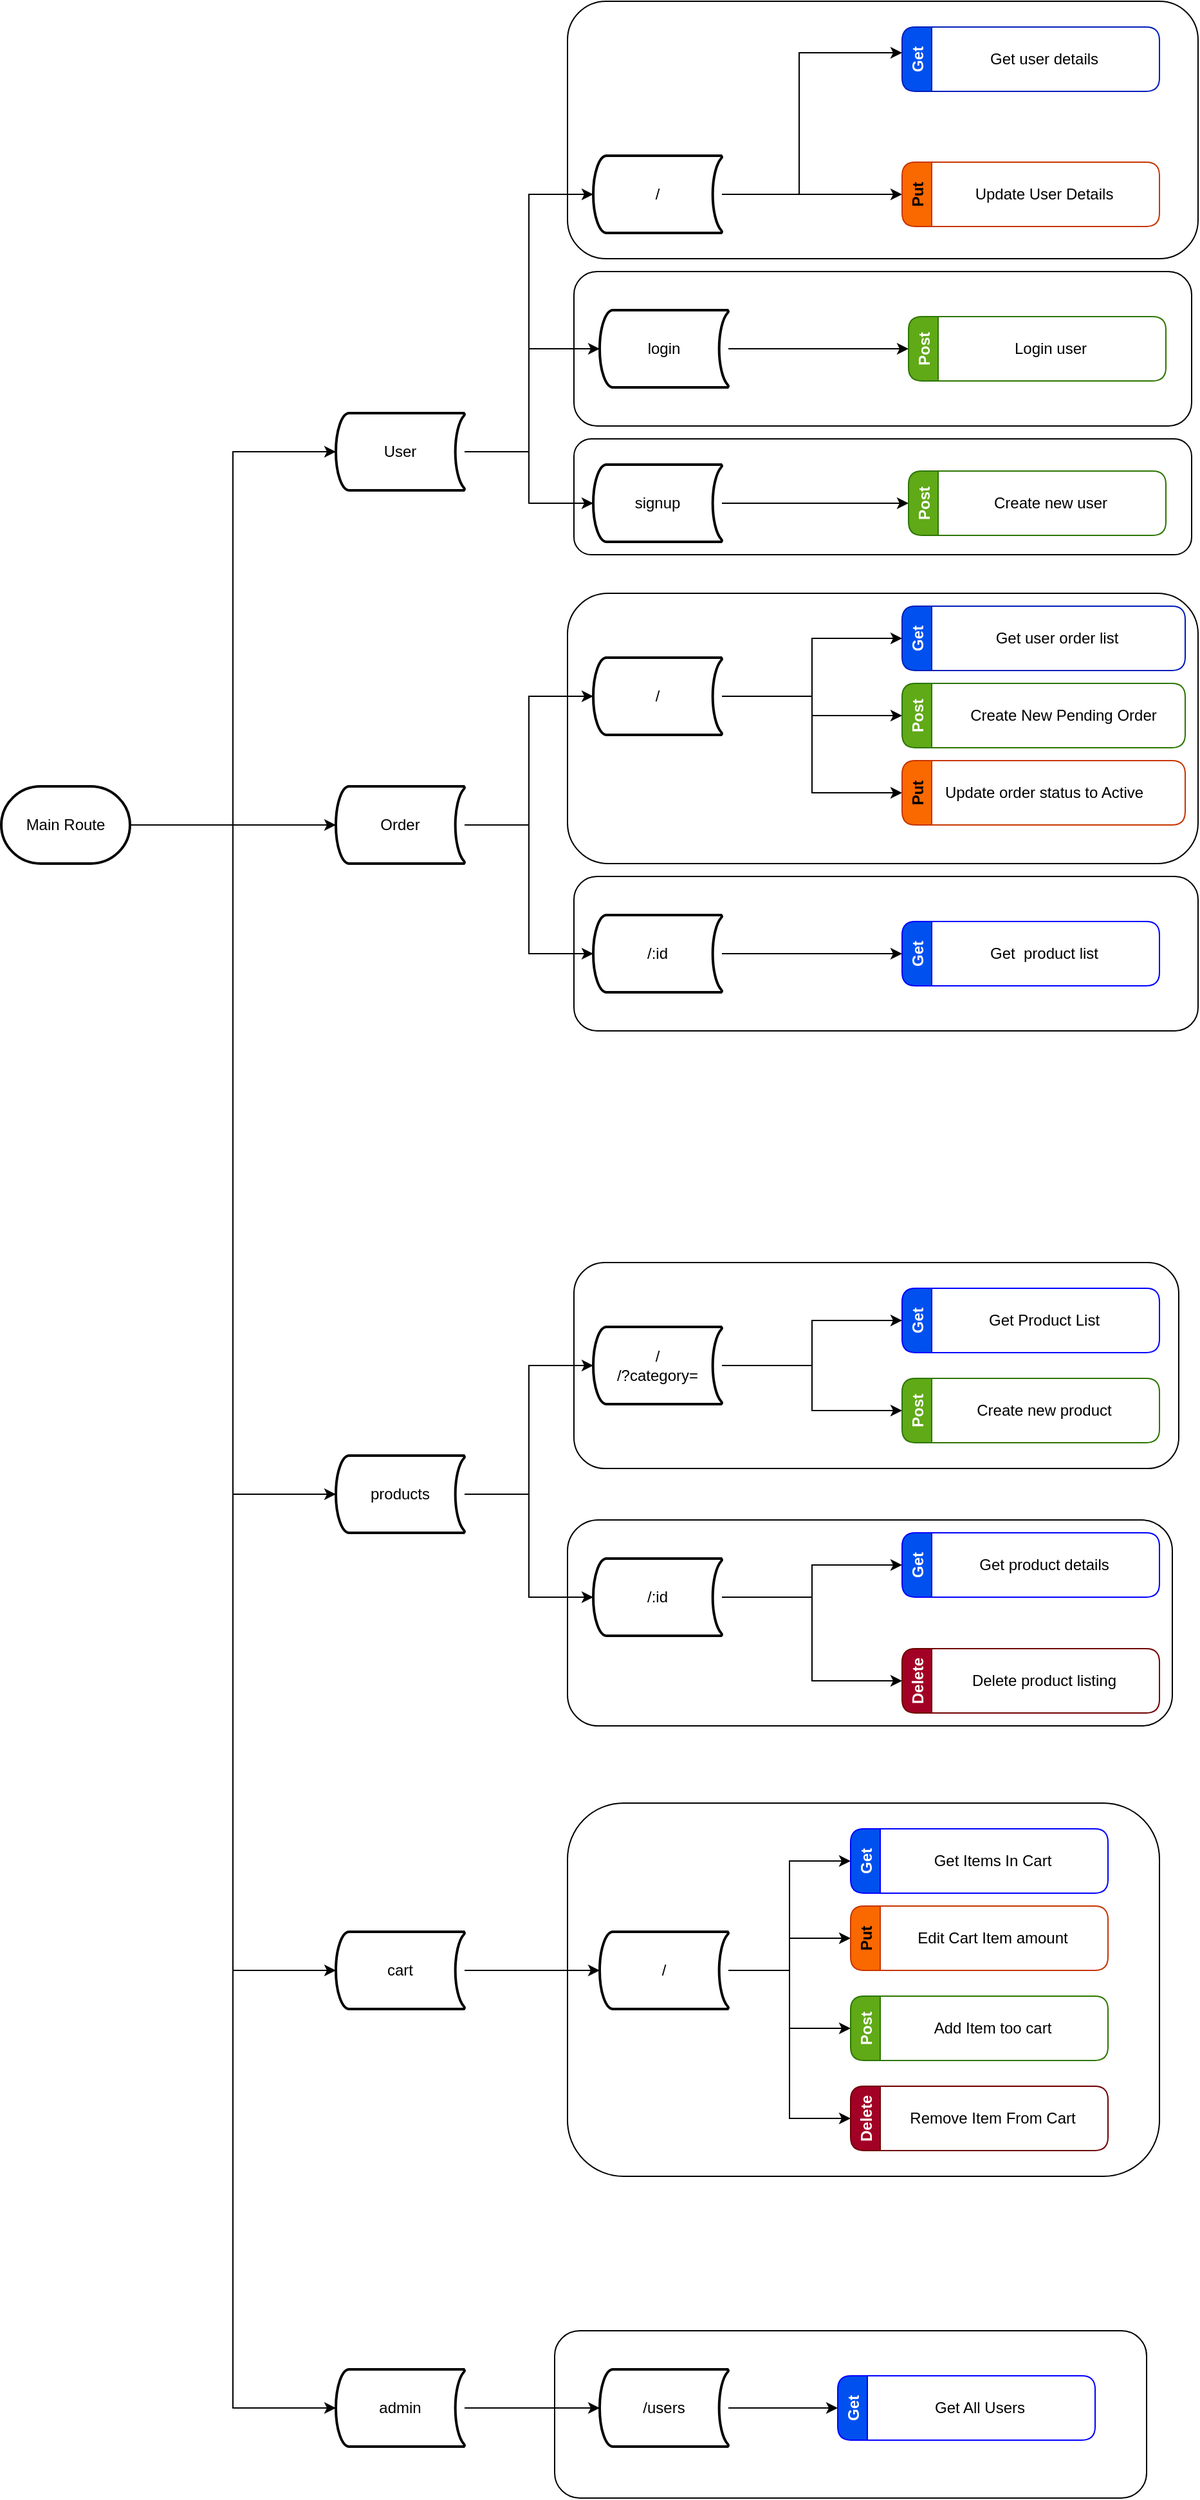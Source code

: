 <mxfile version="17.2.4" type="device"><diagram id="nZ7SudFiqUvSSSgaW7J3" name="Storefront Backend"><mxGraphModel dx="1102" dy="1957" grid="1" gridSize="10" guides="1" tooltips="1" connect="1" arrows="1" fold="1" page="1" pageScale="1" pageWidth="850" pageHeight="1100" math="0" shadow="0"><root><mxCell id="0"/><mxCell id="1" parent="0"/><mxCell id="Uqwtv3S8_YpID8H2O4fz-9" value="" style="rounded=1;whiteSpace=wrap;html=1;" parent="1" vertex="1"><mxGeometry x="530" y="1420" width="460" height="130" as="geometry"/></mxCell><mxCell id="utoI6_6kBgc8nuwsAvws-94" value="" style="rounded=1;whiteSpace=wrap;html=1;" parent="1" vertex="1"><mxGeometry x="540" y="1010" width="460" height="290" as="geometry"/></mxCell><mxCell id="utoI6_6kBgc8nuwsAvws-71" value="" style="rounded=1;whiteSpace=wrap;html=1;" parent="1" vertex="1"><mxGeometry x="540" y="790" width="470" height="160" as="geometry"/></mxCell><mxCell id="utoI6_6kBgc8nuwsAvws-62" value="" style="rounded=1;whiteSpace=wrap;html=1;" parent="1" vertex="1"><mxGeometry x="545" y="590" width="470" height="160" as="geometry"/></mxCell><mxCell id="utoI6_6kBgc8nuwsAvws-58" value="" style="rounded=1;whiteSpace=wrap;html=1;" parent="1" vertex="1"><mxGeometry x="545" y="-50" width="480" height="90" as="geometry"/></mxCell><mxCell id="utoI6_6kBgc8nuwsAvws-57" value="" style="rounded=1;whiteSpace=wrap;html=1;" parent="1" vertex="1"><mxGeometry x="545" y="-180" width="480" height="120" as="geometry"/></mxCell><mxCell id="utoI6_6kBgc8nuwsAvws-55" value="" style="rounded=1;whiteSpace=wrap;html=1;" parent="1" vertex="1"><mxGeometry x="540" y="-390" width="490" height="200" as="geometry"/></mxCell><mxCell id="utoI6_6kBgc8nuwsAvws-54" value="" style="rounded=1;whiteSpace=wrap;html=1;" parent="1" vertex="1"><mxGeometry x="545" y="290" width="485" height="120" as="geometry"/></mxCell><mxCell id="utoI6_6kBgc8nuwsAvws-53" value="" style="rounded=1;whiteSpace=wrap;html=1;" parent="1" vertex="1"><mxGeometry x="540" y="70" width="490" height="210" as="geometry"/></mxCell><mxCell id="utoI6_6kBgc8nuwsAvws-2" style="edgeStyle=orthogonalEdgeStyle;rounded=0;orthogonalLoop=1;jettySize=auto;html=1;entryX=0;entryY=0.5;entryDx=0;entryDy=0;entryPerimeter=0;" parent="1" source="utoI6_6kBgc8nuwsAvws-1" target="utoI6_6kBgc8nuwsAvws-3" edge="1"><mxGeometry relative="1" as="geometry"><mxPoint x="320" y="250" as="targetPoint"/></mxGeometry></mxCell><mxCell id="utoI6_6kBgc8nuwsAvws-6" style="edgeStyle=orthogonalEdgeStyle;rounded=0;orthogonalLoop=1;jettySize=auto;html=1;entryX=0;entryY=0.5;entryDx=0;entryDy=0;entryPerimeter=0;" parent="1" source="utoI6_6kBgc8nuwsAvws-1" target="utoI6_6kBgc8nuwsAvws-4" edge="1"><mxGeometry relative="1" as="geometry"><Array as="points"><mxPoint x="360" y="250"/></Array></mxGeometry></mxCell><mxCell id="utoI6_6kBgc8nuwsAvws-7" style="edgeStyle=orthogonalEdgeStyle;rounded=0;orthogonalLoop=1;jettySize=auto;html=1;entryX=0;entryY=0.5;entryDx=0;entryDy=0;entryPerimeter=0;" parent="1" source="utoI6_6kBgc8nuwsAvws-1" target="utoI6_6kBgc8nuwsAvws-5" edge="1"><mxGeometry relative="1" as="geometry"/></mxCell><mxCell id="utoI6_6kBgc8nuwsAvws-75" style="edgeStyle=orthogonalEdgeStyle;rounded=0;orthogonalLoop=1;jettySize=auto;html=1;entryX=0;entryY=0.5;entryDx=0;entryDy=0;entryPerimeter=0;" parent="1" source="utoI6_6kBgc8nuwsAvws-1" target="utoI6_6kBgc8nuwsAvws-74" edge="1"><mxGeometry relative="1" as="geometry"/></mxCell><mxCell id="Uqwtv3S8_YpID8H2O4fz-2" style="edgeStyle=orthogonalEdgeStyle;rounded=0;orthogonalLoop=1;jettySize=auto;html=1;entryX=0;entryY=0.5;entryDx=0;entryDy=0;entryPerimeter=0;" parent="1" source="utoI6_6kBgc8nuwsAvws-1" target="Uqwtv3S8_YpID8H2O4fz-1" edge="1"><mxGeometry relative="1" as="geometry"/></mxCell><mxCell id="utoI6_6kBgc8nuwsAvws-1" value="Main Route" style="strokeWidth=2;html=1;shape=mxgraph.flowchart.terminator;whiteSpace=wrap;" parent="1" vertex="1"><mxGeometry x="100" y="220" width="100" height="60" as="geometry"/></mxCell><mxCell id="utoI6_6kBgc8nuwsAvws-10" value="" style="edgeStyle=orthogonalEdgeStyle;rounded=0;orthogonalLoop=1;jettySize=auto;html=1;" parent="1" source="utoI6_6kBgc8nuwsAvws-3" target="utoI6_6kBgc8nuwsAvws-9" edge="1"><mxGeometry relative="1" as="geometry"><Array as="points"><mxPoint x="510" y="-40"/><mxPoint x="510" y="-120"/></Array></mxGeometry></mxCell><mxCell id="utoI6_6kBgc8nuwsAvws-12" value="" style="edgeStyle=orthogonalEdgeStyle;rounded=0;orthogonalLoop=1;jettySize=auto;html=1;" parent="1" source="utoI6_6kBgc8nuwsAvws-3" target="utoI6_6kBgc8nuwsAvws-11" edge="1"><mxGeometry relative="1" as="geometry"/></mxCell><mxCell id="utoI6_6kBgc8nuwsAvws-16" value="" style="edgeStyle=orthogonalEdgeStyle;rounded=0;orthogonalLoop=1;jettySize=auto;html=1;" parent="1" source="utoI6_6kBgc8nuwsAvws-3" target="utoI6_6kBgc8nuwsAvws-15" edge="1"><mxGeometry relative="1" as="geometry"><Array as="points"><mxPoint x="510" y="-40"/><mxPoint x="510" y="-240"/></Array></mxGeometry></mxCell><mxCell id="utoI6_6kBgc8nuwsAvws-3" value="User" style="strokeWidth=2;html=1;shape=mxgraph.flowchart.stored_data;whiteSpace=wrap;" parent="1" vertex="1"><mxGeometry x="360" y="-70" width="100" height="60" as="geometry"/></mxCell><mxCell id="utoI6_6kBgc8nuwsAvws-33" value="" style="edgeStyle=orthogonalEdgeStyle;rounded=0;orthogonalLoop=1;jettySize=auto;html=1;entryX=0;entryY=0.5;entryDx=0;entryDy=0;entryPerimeter=0;" parent="1" source="utoI6_6kBgc8nuwsAvws-4" target="utoI6_6kBgc8nuwsAvws-32" edge="1"><mxGeometry relative="1" as="geometry"><mxPoint x="570" y="150" as="targetPoint"/><Array as="points"><mxPoint x="510" y="250"/><mxPoint x="510" y="150"/></Array></mxGeometry></mxCell><mxCell id="utoI6_6kBgc8nuwsAvws-35" value="" style="edgeStyle=orthogonalEdgeStyle;rounded=0;orthogonalLoop=1;jettySize=auto;html=1;" parent="1" source="utoI6_6kBgc8nuwsAvws-4" target="utoI6_6kBgc8nuwsAvws-34" edge="1"><mxGeometry relative="1" as="geometry"><Array as="points"><mxPoint x="510" y="250"/><mxPoint x="510" y="350"/></Array></mxGeometry></mxCell><mxCell id="utoI6_6kBgc8nuwsAvws-4" value="Order" style="strokeWidth=2;html=1;shape=mxgraph.flowchart.stored_data;whiteSpace=wrap;" parent="1" vertex="1"><mxGeometry x="360" y="220" width="100" height="60" as="geometry"/></mxCell><mxCell id="utoI6_6kBgc8nuwsAvws-14" value="" style="edgeStyle=orthogonalEdgeStyle;rounded=0;orthogonalLoop=1;jettySize=auto;html=1;" parent="1" source="utoI6_6kBgc8nuwsAvws-5" target="utoI6_6kBgc8nuwsAvws-13" edge="1"><mxGeometry relative="1" as="geometry"><Array as="points"><mxPoint x="510" y="770"/><mxPoint x="510" y="670"/></Array></mxGeometry></mxCell><mxCell id="utoI6_6kBgc8nuwsAvws-61" value="" style="edgeStyle=orthogonalEdgeStyle;rounded=0;orthogonalLoop=1;jettySize=auto;html=1;" parent="1" source="utoI6_6kBgc8nuwsAvws-5" target="utoI6_6kBgc8nuwsAvws-60" edge="1"><mxGeometry relative="1" as="geometry"><Array as="points"><mxPoint x="510" y="770"/><mxPoint x="510" y="850"/></Array></mxGeometry></mxCell><mxCell id="utoI6_6kBgc8nuwsAvws-5" value="products" style="strokeWidth=2;html=1;shape=mxgraph.flowchart.stored_data;whiteSpace=wrap;" parent="1" vertex="1"><mxGeometry x="360" y="740" width="100" height="60" as="geometry"/></mxCell><mxCell id="utoI6_6kBgc8nuwsAvws-25" style="edgeStyle=orthogonalEdgeStyle;rounded=0;orthogonalLoop=1;jettySize=auto;html=1;entryX=0;entryY=0.5;entryDx=0;entryDy=0;" parent="1" source="utoI6_6kBgc8nuwsAvws-9" target="utoI6_6kBgc8nuwsAvws-23" edge="1"><mxGeometry relative="1" as="geometry"/></mxCell><mxCell id="utoI6_6kBgc8nuwsAvws-9" value="login" style="strokeWidth=2;html=1;shape=mxgraph.flowchart.stored_data;whiteSpace=wrap;" parent="1" vertex="1"><mxGeometry x="565" y="-150" width="100" height="60" as="geometry"/></mxCell><mxCell id="utoI6_6kBgc8nuwsAvws-27" style="edgeStyle=orthogonalEdgeStyle;rounded=0;orthogonalLoop=1;jettySize=auto;html=1;entryX=0;entryY=0.5;entryDx=0;entryDy=0;" parent="1" source="utoI6_6kBgc8nuwsAvws-11" target="utoI6_6kBgc8nuwsAvws-26" edge="1"><mxGeometry relative="1" as="geometry"/></mxCell><mxCell id="utoI6_6kBgc8nuwsAvws-11" value="signup" style="strokeWidth=2;html=1;shape=mxgraph.flowchart.stored_data;whiteSpace=wrap;" parent="1" vertex="1"><mxGeometry x="560" y="-30" width="100" height="60" as="geometry"/></mxCell><mxCell id="utoI6_6kBgc8nuwsAvws-72" style="edgeStyle=orthogonalEdgeStyle;rounded=0;orthogonalLoop=1;jettySize=auto;html=1;entryX=0;entryY=0.5;entryDx=0;entryDy=0;" parent="1" source="utoI6_6kBgc8nuwsAvws-13" target="utoI6_6kBgc8nuwsAvws-67" edge="1"><mxGeometry relative="1" as="geometry"/></mxCell><mxCell id="utoI6_6kBgc8nuwsAvws-73" style="edgeStyle=orthogonalEdgeStyle;rounded=0;orthogonalLoop=1;jettySize=auto;html=1;" parent="1" source="utoI6_6kBgc8nuwsAvws-13" target="utoI6_6kBgc8nuwsAvws-69" edge="1"><mxGeometry relative="1" as="geometry"/></mxCell><mxCell id="utoI6_6kBgc8nuwsAvws-13" value="/&lt;br&gt;/?category=" style="strokeWidth=2;html=1;shape=mxgraph.flowchart.stored_data;whiteSpace=wrap;" parent="1" vertex="1"><mxGeometry x="560" y="640" width="100" height="60" as="geometry"/></mxCell><mxCell id="utoI6_6kBgc8nuwsAvws-17" style="edgeStyle=orthogonalEdgeStyle;rounded=0;orthogonalLoop=1;jettySize=auto;html=1;" parent="1" source="utoI6_6kBgc8nuwsAvws-15" target="utoI6_6kBgc8nuwsAvws-18" edge="1"><mxGeometry relative="1" as="geometry"><mxPoint x="770" y="-340" as="targetPoint"/><Array as="points"><mxPoint x="720" y="-240"/><mxPoint x="720" y="-350"/></Array></mxGeometry></mxCell><mxCell id="utoI6_6kBgc8nuwsAvws-20" style="edgeStyle=orthogonalEdgeStyle;rounded=0;orthogonalLoop=1;jettySize=auto;html=1;entryX=0;entryY=0.5;entryDx=0;entryDy=0;" parent="1" source="utoI6_6kBgc8nuwsAvws-15" target="utoI6_6kBgc8nuwsAvws-24" edge="1"><mxGeometry relative="1" as="geometry"><mxPoint x="800" y="-240" as="targetPoint"/></mxGeometry></mxCell><mxCell id="utoI6_6kBgc8nuwsAvws-15" value="/" style="strokeWidth=2;html=1;shape=mxgraph.flowchart.stored_data;whiteSpace=wrap;" parent="1" vertex="1"><mxGeometry x="560" y="-270" width="100" height="60" as="geometry"/></mxCell><mxCell id="utoI6_6kBgc8nuwsAvws-18" value="Get" style="swimlane;horizontal=0;fillColor=#0050ef;fontColor=#ffffff;strokeColor=#001DBC;rounded=1;" parent="1" vertex="1"><mxGeometry x="800" y="-370" width="200" height="50" as="geometry"/></mxCell><mxCell id="utoI6_6kBgc8nuwsAvws-29" value="Get user details" style="text;html=1;align=center;verticalAlign=middle;resizable=0;points=[];autosize=1;strokeColor=none;fillColor=none;" parent="utoI6_6kBgc8nuwsAvws-18" vertex="1"><mxGeometry x="60" y="15" width="100" height="20" as="geometry"/></mxCell><mxCell id="utoI6_6kBgc8nuwsAvws-23" value="Post" style="swimlane;horizontal=0;fillColor=#60a917;fontColor=#ffffff;strokeColor=#2D7600;startSize=23;rounded=1;" parent="1" vertex="1"><mxGeometry x="805" y="-145" width="200" height="50" as="geometry"/></mxCell><mxCell id="utoI6_6kBgc8nuwsAvws-30" value="Login user" style="text;html=1;align=center;verticalAlign=middle;resizable=0;points=[];autosize=1;strokeColor=none;fillColor=none;" parent="utoI6_6kBgc8nuwsAvws-23" vertex="1"><mxGeometry x="75" y="15" width="70" height="20" as="geometry"/></mxCell><mxCell id="utoI6_6kBgc8nuwsAvws-24" value="Put" style="swimlane;horizontal=0;fillColor=#fa6800;fontColor=#000000;strokeColor=#C73500;startSize=23;rounded=1;" parent="1" vertex="1"><mxGeometry x="800" y="-265" width="200" height="50" as="geometry"/></mxCell><mxCell id="utoI6_6kBgc8nuwsAvws-28" value="Update User Details" style="text;html=1;align=center;verticalAlign=middle;resizable=0;points=[];autosize=1;strokeColor=none;fillColor=none;" parent="utoI6_6kBgc8nuwsAvws-24" vertex="1"><mxGeometry x="50" y="15" width="120" height="20" as="geometry"/></mxCell><mxCell id="utoI6_6kBgc8nuwsAvws-26" value="Post" style="swimlane;horizontal=0;fillColor=#60a917;fontColor=#ffffff;strokeColor=#2D7600;startSize=23;rounded=1;" parent="1" vertex="1"><mxGeometry x="805" y="-25" width="200" height="50" as="geometry"/></mxCell><mxCell id="utoI6_6kBgc8nuwsAvws-31" value="Create new user" style="text;html=1;align=center;verticalAlign=middle;resizable=0;points=[];autosize=1;strokeColor=none;fillColor=none;" parent="utoI6_6kBgc8nuwsAvws-26" vertex="1"><mxGeometry x="60" y="15" width="100" height="20" as="geometry"/></mxCell><mxCell id="utoI6_6kBgc8nuwsAvws-38" style="edgeStyle=orthogonalEdgeStyle;rounded=0;orthogonalLoop=1;jettySize=auto;html=1;entryX=0;entryY=0.5;entryDx=0;entryDy=0;" parent="1" source="utoI6_6kBgc8nuwsAvws-32" target="utoI6_6kBgc8nuwsAvws-36" edge="1"><mxGeometry relative="1" as="geometry"/></mxCell><mxCell id="utoI6_6kBgc8nuwsAvws-42" style="edgeStyle=orthogonalEdgeStyle;rounded=0;orthogonalLoop=1;jettySize=auto;html=1;entryX=0;entryY=0.5;entryDx=0;entryDy=0;" parent="1" source="utoI6_6kBgc8nuwsAvws-32" target="utoI6_6kBgc8nuwsAvws-40" edge="1"><mxGeometry relative="1" as="geometry"/></mxCell><mxCell id="7CZw5rfsKFWekNT_FiO_-4" style="edgeStyle=orthogonalEdgeStyle;rounded=0;orthogonalLoop=1;jettySize=auto;html=1;entryX=0;entryY=0.5;entryDx=0;entryDy=0;" parent="1" source="utoI6_6kBgc8nuwsAvws-32" target="7CZw5rfsKFWekNT_FiO_-2" edge="1"><mxGeometry relative="1" as="geometry"/></mxCell><mxCell id="utoI6_6kBgc8nuwsAvws-32" value="/" style="strokeWidth=2;html=1;shape=mxgraph.flowchart.stored_data;whiteSpace=wrap;" parent="1" vertex="1"><mxGeometry x="560" y="120" width="100" height="60" as="geometry"/></mxCell><mxCell id="utoI6_6kBgc8nuwsAvws-43" style="edgeStyle=orthogonalEdgeStyle;rounded=0;orthogonalLoop=1;jettySize=auto;html=1;entryX=0;entryY=0.5;entryDx=0;entryDy=0;" parent="1" source="utoI6_6kBgc8nuwsAvws-34" target="utoI6_6kBgc8nuwsAvws-44" edge="1"><mxGeometry relative="1" as="geometry"><mxPoint x="840" y="350" as="targetPoint"/></mxGeometry></mxCell><mxCell id="utoI6_6kBgc8nuwsAvws-34" value="/:id" style="strokeWidth=2;html=1;shape=mxgraph.flowchart.stored_data;whiteSpace=wrap;" parent="1" vertex="1"><mxGeometry x="560" y="320" width="100" height="60" as="geometry"/></mxCell><mxCell id="utoI6_6kBgc8nuwsAvws-36" value="Get" style="swimlane;horizontal=0;fillColor=#0050ef;fontColor=#ffffff;strokeColor=#001DBC;rounded=1;" parent="1" vertex="1"><mxGeometry x="800" y="80" width="220" height="50" as="geometry"/></mxCell><mxCell id="utoI6_6kBgc8nuwsAvws-37" value="Get user order list" style="text;html=1;align=center;verticalAlign=middle;resizable=0;points=[];autosize=1;strokeColor=none;fillColor=none;" parent="utoI6_6kBgc8nuwsAvws-36" vertex="1"><mxGeometry x="65" y="15" width="110" height="20" as="geometry"/></mxCell><mxCell id="utoI6_6kBgc8nuwsAvws-40" value="Post" style="swimlane;horizontal=0;fillColor=#60a917;fontColor=#ffffff;strokeColor=#2D7600;startSize=23;rounded=1;" parent="1" vertex="1"><mxGeometry x="800" y="140" width="220" height="50" as="geometry"/></mxCell><mxCell id="utoI6_6kBgc8nuwsAvws-41" value="Create New Pending Order" style="text;html=1;align=center;verticalAlign=middle;resizable=0;points=[];autosize=1;strokeColor=none;fillColor=none;" parent="utoI6_6kBgc8nuwsAvws-40" vertex="1"><mxGeometry x="45" y="15" width="160" height="20" as="geometry"/></mxCell><mxCell id="utoI6_6kBgc8nuwsAvws-44" value="Get" style="swimlane;horizontal=0;fillColor=#0050ef;fontColor=#ffffff;strokeColor=#0000FF;rounded=1;" parent="1" vertex="1"><mxGeometry x="800" y="325" width="200" height="50" as="geometry"/></mxCell><mxCell id="utoI6_6kBgc8nuwsAvws-45" value="Get&amp;nbsp; product list" style="text;html=1;align=center;verticalAlign=middle;resizable=0;points=[];autosize=1;strokeColor=none;fillColor=none;" parent="utoI6_6kBgc8nuwsAvws-44" vertex="1"><mxGeometry x="60" y="15" width="100" height="20" as="geometry"/></mxCell><mxCell id="7CZw5rfsKFWekNT_FiO_-1" style="edgeStyle=orthogonalEdgeStyle;rounded=0;orthogonalLoop=1;jettySize=auto;html=1;entryX=0;entryY=0.5;entryDx=0;entryDy=0;" parent="1" source="utoI6_6kBgc8nuwsAvws-60" target="utoI6_6kBgc8nuwsAvws-65" edge="1"><mxGeometry relative="1" as="geometry"/></mxCell><mxCell id="7CZw5rfsKFWekNT_FiO_-7" style="edgeStyle=orthogonalEdgeStyle;rounded=0;orthogonalLoop=1;jettySize=auto;html=1;entryX=0;entryY=0.5;entryDx=0;entryDy=0;" parent="1" source="utoI6_6kBgc8nuwsAvws-60" target="7CZw5rfsKFWekNT_FiO_-5" edge="1"><mxGeometry relative="1" as="geometry"/></mxCell><mxCell id="utoI6_6kBgc8nuwsAvws-60" value="/:id" style="strokeWidth=2;html=1;shape=mxgraph.flowchart.stored_data;whiteSpace=wrap;" parent="1" vertex="1"><mxGeometry x="560" y="820" width="100" height="60" as="geometry"/></mxCell><mxCell id="utoI6_6kBgc8nuwsAvws-65" value="Delete" style="swimlane;horizontal=0;fillColor=#a20025;fontColor=#ffffff;strokeColor=#6F0000;startSize=23;rounded=1;" parent="1" vertex="1"><mxGeometry x="800" y="890" width="200" height="50" as="geometry"/></mxCell><mxCell id="utoI6_6kBgc8nuwsAvws-66" value="Delete product listing" style="text;html=1;align=center;verticalAlign=middle;resizable=0;points=[];autosize=1;strokeColor=none;fillColor=none;" parent="utoI6_6kBgc8nuwsAvws-65" vertex="1"><mxGeometry x="45" y="15" width="130" height="20" as="geometry"/></mxCell><mxCell id="utoI6_6kBgc8nuwsAvws-67" value="Get" style="swimlane;horizontal=0;fillColor=#0050ef;fontColor=#ffffff;strokeColor=#0000FF;rounded=1;" parent="1" vertex="1"><mxGeometry x="800" y="610" width="200" height="50" as="geometry"/></mxCell><mxCell id="utoI6_6kBgc8nuwsAvws-68" value="Get Product List" style="text;html=1;align=center;verticalAlign=middle;resizable=0;points=[];autosize=1;strokeColor=none;fillColor=none;" parent="utoI6_6kBgc8nuwsAvws-67" vertex="1"><mxGeometry x="60" y="15" width="100" height="20" as="geometry"/></mxCell><mxCell id="utoI6_6kBgc8nuwsAvws-69" value="Post" style="swimlane;horizontal=0;fillColor=#60a917;fontColor=#ffffff;strokeColor=#2D7600;startSize=23;rounded=1;" parent="1" vertex="1"><mxGeometry x="800" y="680" width="200" height="50" as="geometry"/></mxCell><mxCell id="utoI6_6kBgc8nuwsAvws-70" value="Create new product" style="text;html=1;align=center;verticalAlign=middle;resizable=0;points=[];autosize=1;strokeColor=none;fillColor=none;" parent="utoI6_6kBgc8nuwsAvws-69" vertex="1"><mxGeometry x="50" y="15" width="120" height="20" as="geometry"/></mxCell><mxCell id="utoI6_6kBgc8nuwsAvws-81" style="edgeStyle=orthogonalEdgeStyle;rounded=0;orthogonalLoop=1;jettySize=auto;html=1;entryX=0;entryY=0.5;entryDx=0;entryDy=0;entryPerimeter=0;" parent="1" source="utoI6_6kBgc8nuwsAvws-74" target="utoI6_6kBgc8nuwsAvws-76" edge="1"><mxGeometry relative="1" as="geometry"/></mxCell><mxCell id="utoI6_6kBgc8nuwsAvws-74" value="cart" style="strokeWidth=2;html=1;shape=mxgraph.flowchart.stored_data;whiteSpace=wrap;" parent="1" vertex="1"><mxGeometry x="360" y="1110" width="100" height="60" as="geometry"/></mxCell><mxCell id="utoI6_6kBgc8nuwsAvws-90" style="edgeStyle=orthogonalEdgeStyle;rounded=0;orthogonalLoop=1;jettySize=auto;html=1;entryX=0;entryY=0.5;entryDx=0;entryDy=0;" parent="1" source="utoI6_6kBgc8nuwsAvws-76" target="utoI6_6kBgc8nuwsAvws-82" edge="1"><mxGeometry relative="1" as="geometry"/></mxCell><mxCell id="utoI6_6kBgc8nuwsAvws-91" style="edgeStyle=orthogonalEdgeStyle;rounded=0;orthogonalLoop=1;jettySize=auto;html=1;entryX=0;entryY=0.5;entryDx=0;entryDy=0;" parent="1" source="utoI6_6kBgc8nuwsAvws-76" target="utoI6_6kBgc8nuwsAvws-88" edge="1"><mxGeometry relative="1" as="geometry"/></mxCell><mxCell id="utoI6_6kBgc8nuwsAvws-92" style="edgeStyle=orthogonalEdgeStyle;rounded=0;orthogonalLoop=1;jettySize=auto;html=1;entryX=0;entryY=0.5;entryDx=0;entryDy=0;" parent="1" source="utoI6_6kBgc8nuwsAvws-76" target="utoI6_6kBgc8nuwsAvws-86" edge="1"><mxGeometry relative="1" as="geometry"/></mxCell><mxCell id="utoI6_6kBgc8nuwsAvws-93" style="edgeStyle=orthogonalEdgeStyle;rounded=0;orthogonalLoop=1;jettySize=auto;html=1;entryX=0;entryY=0.5;entryDx=0;entryDy=0;" parent="1" source="utoI6_6kBgc8nuwsAvws-76" target="utoI6_6kBgc8nuwsAvws-84" edge="1"><mxGeometry relative="1" as="geometry"/></mxCell><mxCell id="utoI6_6kBgc8nuwsAvws-76" value="/" style="strokeWidth=2;html=1;shape=mxgraph.flowchart.stored_data;whiteSpace=wrap;" parent="1" vertex="1"><mxGeometry x="565" y="1110" width="100" height="60" as="geometry"/></mxCell><mxCell id="utoI6_6kBgc8nuwsAvws-82" value="Get" style="swimlane;horizontal=0;fillColor=#0050ef;fontColor=#ffffff;strokeColor=#0000FF;rounded=1;" parent="1" vertex="1"><mxGeometry x="760" y="1030" width="200" height="50" as="geometry"/></mxCell><mxCell id="utoI6_6kBgc8nuwsAvws-83" value="Get Items In Cart" style="text;html=1;align=center;verticalAlign=middle;resizable=0;points=[];autosize=1;strokeColor=none;fillColor=none;" parent="utoI6_6kBgc8nuwsAvws-82" vertex="1"><mxGeometry x="55" y="15" width="110" height="20" as="geometry"/></mxCell><mxCell id="utoI6_6kBgc8nuwsAvws-84" value="Delete" style="swimlane;horizontal=0;fillColor=#a20025;fontColor=#ffffff;strokeColor=#6F0000;startSize=23;rounded=1;" parent="1" vertex="1"><mxGeometry x="760" y="1230" width="200" height="50" as="geometry"/></mxCell><mxCell id="utoI6_6kBgc8nuwsAvws-85" value="Remove Item From Cart" style="text;html=1;align=center;verticalAlign=middle;resizable=0;points=[];autosize=1;strokeColor=none;fillColor=none;" parent="utoI6_6kBgc8nuwsAvws-84" vertex="1"><mxGeometry x="40" y="15" width="140" height="20" as="geometry"/></mxCell><mxCell id="utoI6_6kBgc8nuwsAvws-86" value="Post" style="swimlane;horizontal=0;fillColor=#60a917;fontColor=#ffffff;strokeColor=#2D7600;startSize=23;rounded=1;" parent="1" vertex="1"><mxGeometry x="760" y="1160" width="200" height="50" as="geometry"/></mxCell><mxCell id="utoI6_6kBgc8nuwsAvws-87" value="Add Item too cart" style="text;html=1;align=center;verticalAlign=middle;resizable=0;points=[];autosize=1;strokeColor=none;fillColor=none;" parent="utoI6_6kBgc8nuwsAvws-86" vertex="1"><mxGeometry x="55" y="15" width="110" height="20" as="geometry"/></mxCell><mxCell id="utoI6_6kBgc8nuwsAvws-88" value="Put" style="swimlane;horizontal=0;fillColor=#fa6800;fontColor=#000000;strokeColor=#C73500;startSize=23;rounded=1;" parent="1" vertex="1"><mxGeometry x="760" y="1090" width="200" height="50" as="geometry"/></mxCell><mxCell id="utoI6_6kBgc8nuwsAvws-89" value="Edit Cart Item amount" style="text;html=1;align=center;verticalAlign=middle;resizable=0;points=[];autosize=1;strokeColor=none;fillColor=none;rounded=1;" parent="utoI6_6kBgc8nuwsAvws-88" vertex="1"><mxGeometry x="45" y="15" width="130" height="20" as="geometry"/></mxCell><mxCell id="7CZw5rfsKFWekNT_FiO_-2" value="Put" style="swimlane;horizontal=0;fillColor=#fa6800;fontColor=#000000;strokeColor=#C73500;startSize=23;rounded=1;" parent="1" vertex="1"><mxGeometry x="800" y="200" width="220" height="50" as="geometry"/></mxCell><mxCell id="7CZw5rfsKFWekNT_FiO_-3" value="Update order status to Active" style="text;html=1;align=center;verticalAlign=middle;resizable=0;points=[];autosize=1;strokeColor=none;fillColor=none;" parent="7CZw5rfsKFWekNT_FiO_-2" vertex="1"><mxGeometry x="25" y="15" width="170" height="20" as="geometry"/></mxCell><mxCell id="7CZw5rfsKFWekNT_FiO_-5" value="Get" style="swimlane;horizontal=0;fillColor=#0050ef;fontColor=#ffffff;strokeColor=#0000FF;rounded=1;" parent="1" vertex="1"><mxGeometry x="800" y="800" width="200" height="50" as="geometry"/></mxCell><mxCell id="7CZw5rfsKFWekNT_FiO_-6" value="Get product details" style="text;html=1;align=center;verticalAlign=middle;resizable=0;points=[];autosize=1;strokeColor=none;fillColor=none;" parent="7CZw5rfsKFWekNT_FiO_-5" vertex="1"><mxGeometry x="50" y="15" width="120" height="20" as="geometry"/></mxCell><mxCell id="Uqwtv3S8_YpID8H2O4fz-5" value="" style="edgeStyle=orthogonalEdgeStyle;rounded=0;orthogonalLoop=1;jettySize=auto;html=1;" parent="1" source="Uqwtv3S8_YpID8H2O4fz-1" target="Uqwtv3S8_YpID8H2O4fz-4" edge="1"><mxGeometry relative="1" as="geometry"/></mxCell><mxCell id="Uqwtv3S8_YpID8H2O4fz-1" value="admin" style="strokeWidth=2;html=1;shape=mxgraph.flowchart.stored_data;whiteSpace=wrap;" parent="1" vertex="1"><mxGeometry x="360" y="1450" width="100" height="60" as="geometry"/></mxCell><mxCell id="Uqwtv3S8_YpID8H2O4fz-8" style="edgeStyle=orthogonalEdgeStyle;rounded=0;orthogonalLoop=1;jettySize=auto;html=1;entryX=0;entryY=0.5;entryDx=0;entryDy=0;" parent="1" source="Uqwtv3S8_YpID8H2O4fz-4" target="Uqwtv3S8_YpID8H2O4fz-6" edge="1"><mxGeometry relative="1" as="geometry"/></mxCell><mxCell id="Uqwtv3S8_YpID8H2O4fz-4" value="/users" style="strokeWidth=2;html=1;shape=mxgraph.flowchart.stored_data;whiteSpace=wrap;" parent="1" vertex="1"><mxGeometry x="565" y="1450" width="100" height="60" as="geometry"/></mxCell><mxCell id="Uqwtv3S8_YpID8H2O4fz-6" value="Get" style="swimlane;horizontal=0;fillColor=#0050ef;fontColor=#ffffff;strokeColor=#0000FF;rounded=1;" parent="1" vertex="1"><mxGeometry x="750" y="1455" width="200" height="50" as="geometry"/></mxCell><mxCell id="Uqwtv3S8_YpID8H2O4fz-7" value="Get All Users" style="text;html=1;align=center;verticalAlign=middle;resizable=0;points=[];autosize=1;strokeColor=none;fillColor=none;" parent="Uqwtv3S8_YpID8H2O4fz-6" vertex="1"><mxGeometry x="65" y="15" width="90" height="20" as="geometry"/></mxCell></root></mxGraphModel></diagram></mxfile>